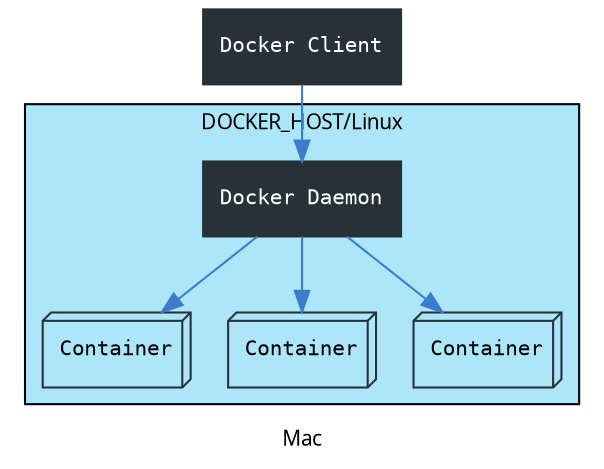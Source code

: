digraph {
	fontname="Microsoft YaHei";
    fontsize=10;

    graph [dpi=180];

    node [shape="record", color="#263238", fontname="Consolas", fontsize=10];
    edge [color="#3C7CCC", fontname="Consolas", fontsize=10];
    
    label="Mac"
    docker_client [label="Docker Client", style="filled", color="#263238", fontcolor="#ffffff"];

    subgraph cluster_linux {
        label="DOCKER_HOST/Linux"
        bgcolor="#ADE5F9";
        
        docker_daemon [label="Docker Daemon", style="filled", color="#263238", fontcolor="#ffffff"];

        container_1 [label="Container", shape="box3d"];
        container_2 [label="Container", shape="box3d"];
        container_3 [label="Container", shape="box3d"];    
    }
    

    docker_client -> docker_daemon;
    docker_daemon -> container_1;
    docker_daemon -> container_2;
    docker_daemon -> container_3;
}
